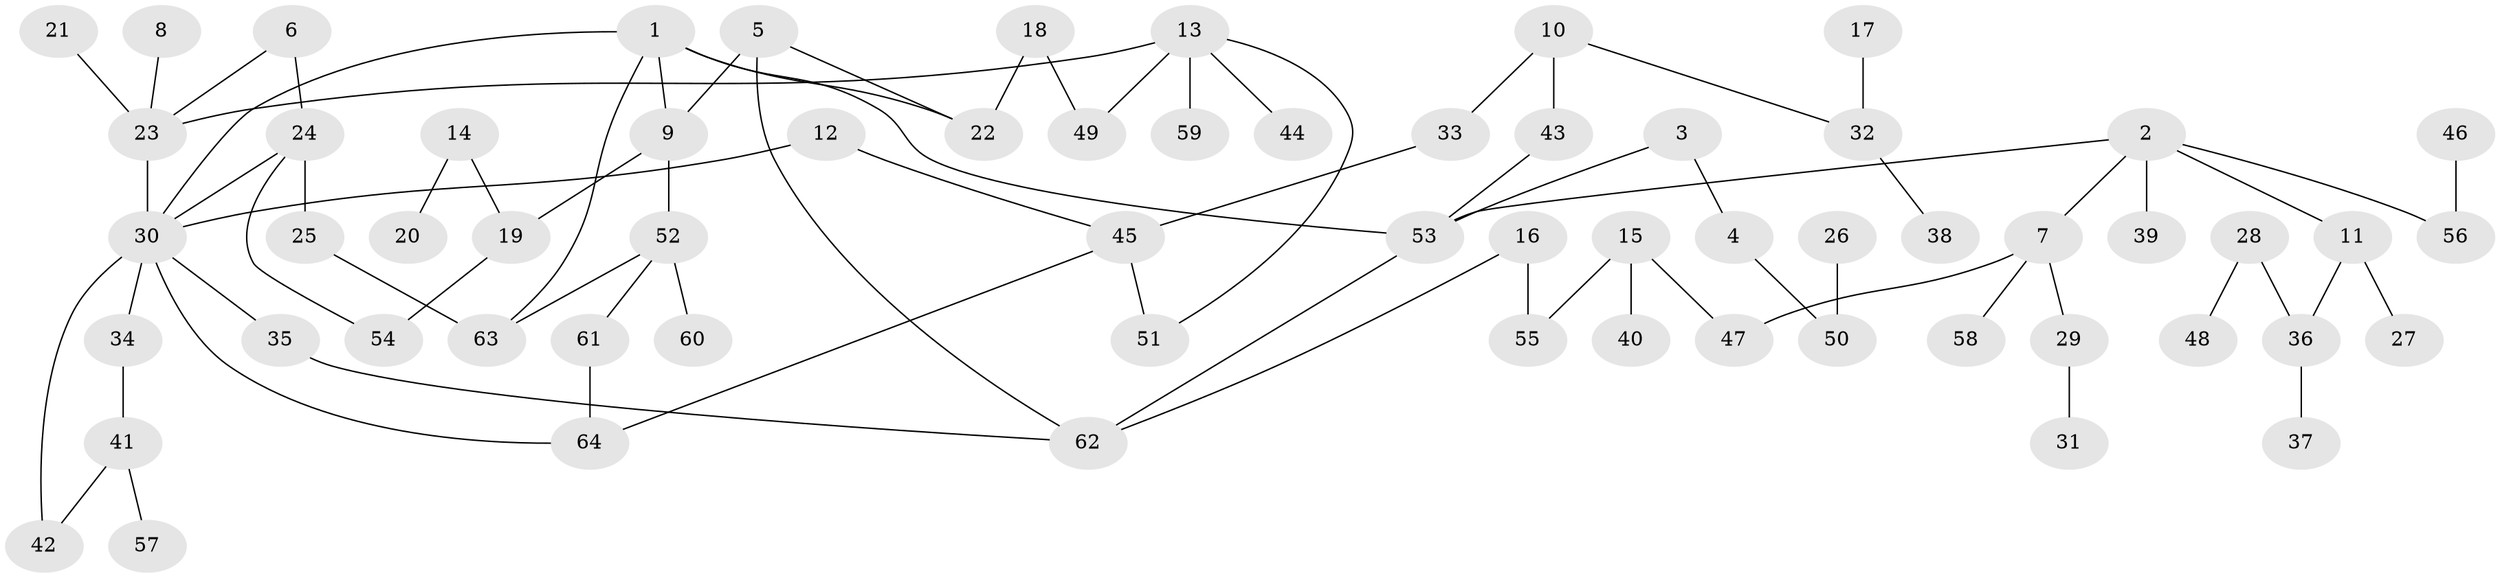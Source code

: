 // original degree distribution, {7: 0.0234375, 5: 0.0390625, 4: 0.078125, 3: 0.1796875, 2: 0.2734375, 6: 0.0078125, 1: 0.3984375}
// Generated by graph-tools (version 1.1) at 2025/01/03/09/25 03:01:07]
// undirected, 64 vertices, 77 edges
graph export_dot {
graph [start="1"]
  node [color=gray90,style=filled];
  1;
  2;
  3;
  4;
  5;
  6;
  7;
  8;
  9;
  10;
  11;
  12;
  13;
  14;
  15;
  16;
  17;
  18;
  19;
  20;
  21;
  22;
  23;
  24;
  25;
  26;
  27;
  28;
  29;
  30;
  31;
  32;
  33;
  34;
  35;
  36;
  37;
  38;
  39;
  40;
  41;
  42;
  43;
  44;
  45;
  46;
  47;
  48;
  49;
  50;
  51;
  52;
  53;
  54;
  55;
  56;
  57;
  58;
  59;
  60;
  61;
  62;
  63;
  64;
  1 -- 9 [weight=1.0];
  1 -- 22 [weight=1.0];
  1 -- 30 [weight=1.0];
  1 -- 53 [weight=1.0];
  1 -- 63 [weight=1.0];
  2 -- 7 [weight=1.0];
  2 -- 11 [weight=1.0];
  2 -- 39 [weight=1.0];
  2 -- 53 [weight=1.0];
  2 -- 56 [weight=1.0];
  3 -- 4 [weight=1.0];
  3 -- 53 [weight=1.0];
  4 -- 50 [weight=1.0];
  5 -- 9 [weight=1.0];
  5 -- 22 [weight=1.0];
  5 -- 62 [weight=1.0];
  6 -- 23 [weight=1.0];
  6 -- 24 [weight=1.0];
  7 -- 29 [weight=1.0];
  7 -- 47 [weight=1.0];
  7 -- 58 [weight=1.0];
  8 -- 23 [weight=1.0];
  9 -- 19 [weight=1.0];
  9 -- 52 [weight=1.0];
  10 -- 32 [weight=1.0];
  10 -- 33 [weight=1.0];
  10 -- 43 [weight=1.0];
  11 -- 27 [weight=1.0];
  11 -- 36 [weight=1.0];
  12 -- 30 [weight=1.0];
  12 -- 45 [weight=1.0];
  13 -- 23 [weight=1.0];
  13 -- 44 [weight=1.0];
  13 -- 49 [weight=1.0];
  13 -- 51 [weight=1.0];
  13 -- 59 [weight=1.0];
  14 -- 19 [weight=1.0];
  14 -- 20 [weight=1.0];
  15 -- 40 [weight=1.0];
  15 -- 47 [weight=1.0];
  15 -- 55 [weight=1.0];
  16 -- 55 [weight=1.0];
  16 -- 62 [weight=1.0];
  17 -- 32 [weight=1.0];
  18 -- 22 [weight=1.0];
  18 -- 49 [weight=1.0];
  19 -- 54 [weight=1.0];
  21 -- 23 [weight=1.0];
  23 -- 30 [weight=1.0];
  24 -- 25 [weight=1.0];
  24 -- 30 [weight=1.0];
  24 -- 54 [weight=1.0];
  25 -- 63 [weight=1.0];
  26 -- 50 [weight=1.0];
  28 -- 36 [weight=1.0];
  28 -- 48 [weight=1.0];
  29 -- 31 [weight=1.0];
  30 -- 34 [weight=1.0];
  30 -- 35 [weight=1.0];
  30 -- 42 [weight=1.0];
  30 -- 64 [weight=1.0];
  32 -- 38 [weight=1.0];
  33 -- 45 [weight=1.0];
  34 -- 41 [weight=1.0];
  35 -- 62 [weight=1.0];
  36 -- 37 [weight=1.0];
  41 -- 42 [weight=1.0];
  41 -- 57 [weight=1.0];
  43 -- 53 [weight=1.0];
  45 -- 51 [weight=1.0];
  45 -- 64 [weight=1.0];
  46 -- 56 [weight=1.0];
  52 -- 60 [weight=1.0];
  52 -- 61 [weight=1.0];
  52 -- 63 [weight=1.0];
  53 -- 62 [weight=1.0];
  61 -- 64 [weight=1.0];
}
